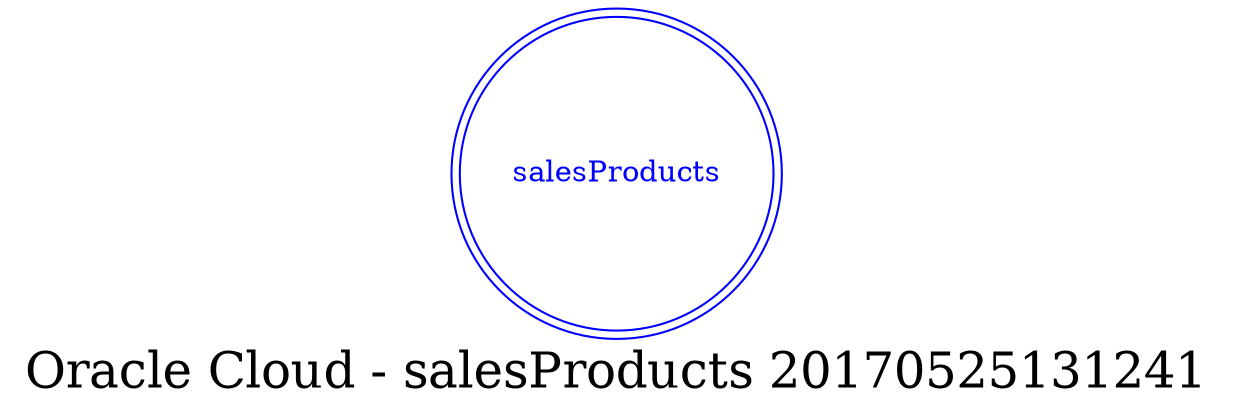 digraph LexiconGraph {
graph[label="Oracle Cloud - salesProducts 20170525131241", fontsize=24]
splines=true
"salesProducts" [color=blue, fontcolor=blue, shape=doublecircle]
}
